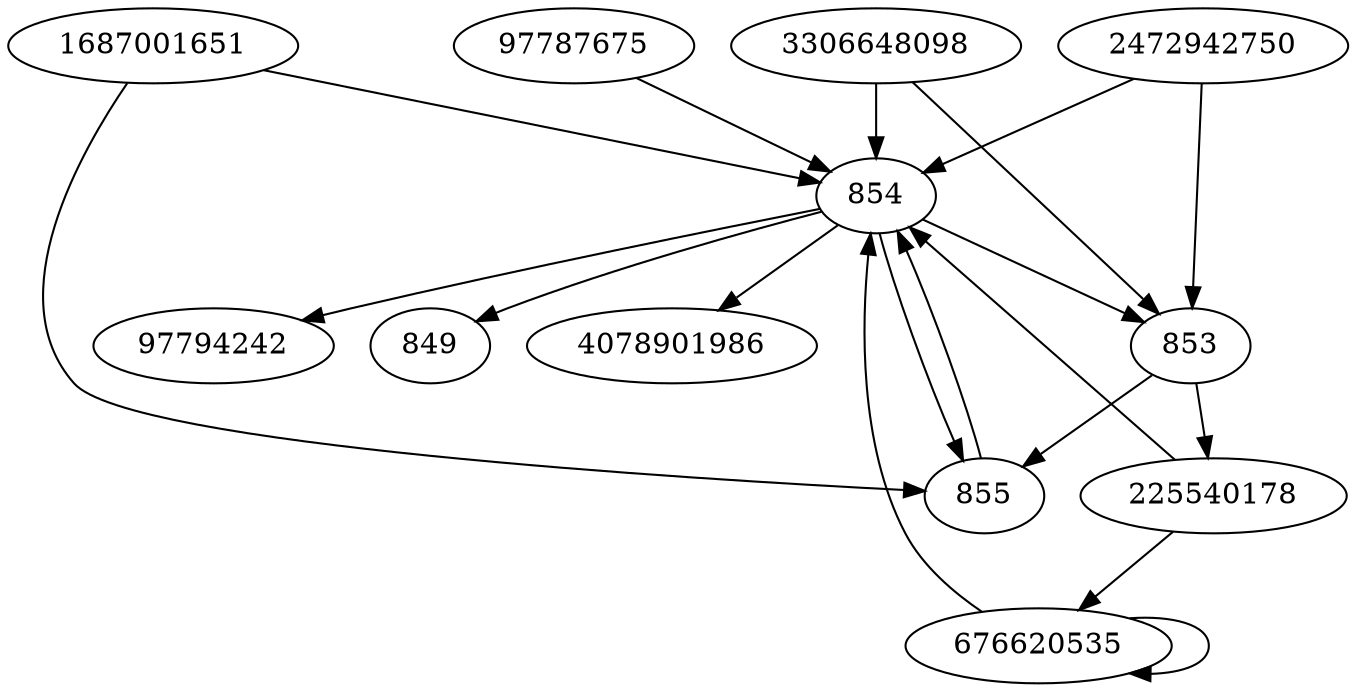 digraph  {
4078901986;
3306648098;
97794242;
676620535;
849;
225540178;
1687001651;
853;
854;
855;
97787675;
2472942750;
3306648098 -> 853;
3306648098 -> 854;
676620535 -> 854;
676620535 -> 676620535;
225540178 -> 854;
225540178 -> 676620535;
1687001651 -> 854;
1687001651 -> 855;
853 -> 225540178;
853 -> 855;
854 -> 849;
854 -> 4078901986;
854 -> 855;
854 -> 97794242;
854 -> 853;
855 -> 854;
97787675 -> 854;
2472942750 -> 853;
2472942750 -> 854;
}
